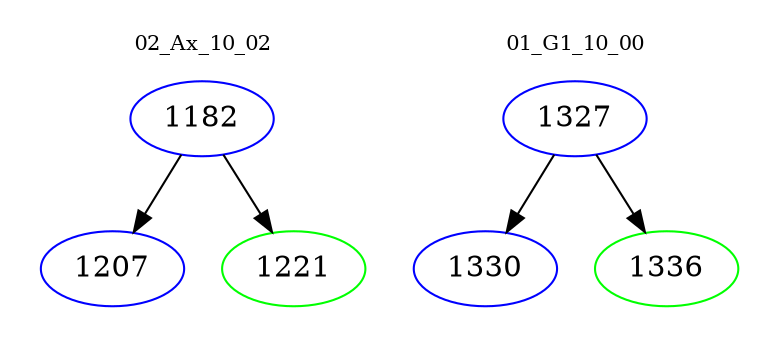 digraph{
subgraph cluster_0 {
color = white
label = "02_Ax_10_02";
fontsize=10;
T0_1182 [label="1182", color="blue"]
T0_1182 -> T0_1207 [color="black"]
T0_1207 [label="1207", color="blue"]
T0_1182 -> T0_1221 [color="black"]
T0_1221 [label="1221", color="green"]
}
subgraph cluster_1 {
color = white
label = "01_G1_10_00";
fontsize=10;
T1_1327 [label="1327", color="blue"]
T1_1327 -> T1_1330 [color="black"]
T1_1330 [label="1330", color="blue"]
T1_1327 -> T1_1336 [color="black"]
T1_1336 [label="1336", color="green"]
}
}
